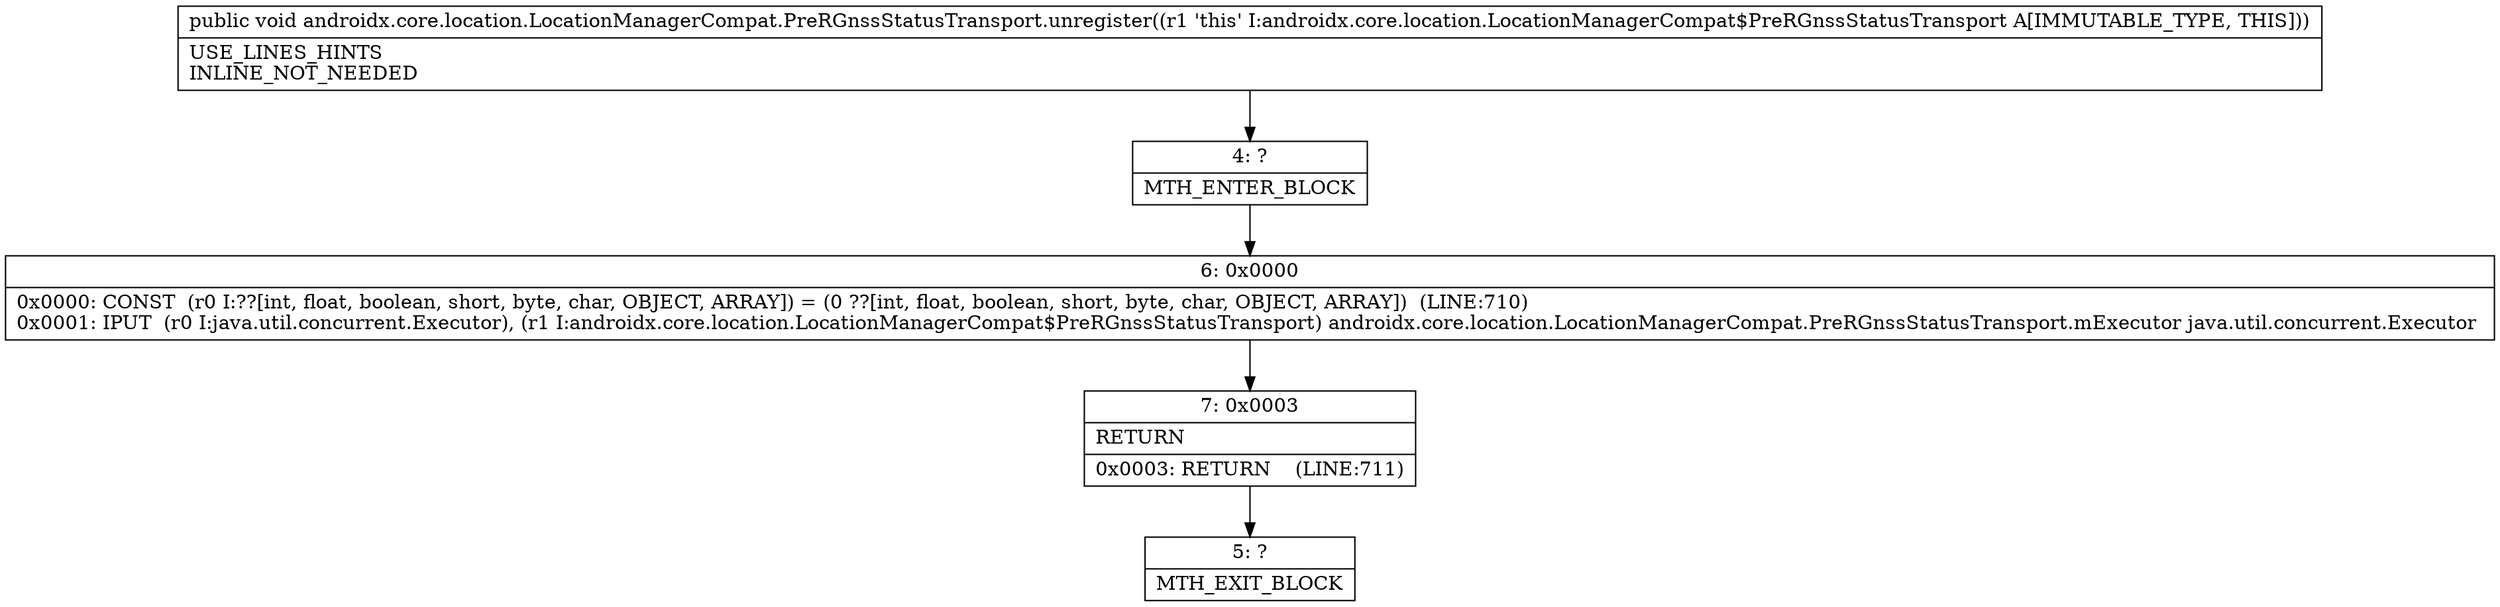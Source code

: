 digraph "CFG forandroidx.core.location.LocationManagerCompat.PreRGnssStatusTransport.unregister()V" {
Node_4 [shape=record,label="{4\:\ ?|MTH_ENTER_BLOCK\l}"];
Node_6 [shape=record,label="{6\:\ 0x0000|0x0000: CONST  (r0 I:??[int, float, boolean, short, byte, char, OBJECT, ARRAY]) = (0 ??[int, float, boolean, short, byte, char, OBJECT, ARRAY])  (LINE:710)\l0x0001: IPUT  (r0 I:java.util.concurrent.Executor), (r1 I:androidx.core.location.LocationManagerCompat$PreRGnssStatusTransport) androidx.core.location.LocationManagerCompat.PreRGnssStatusTransport.mExecutor java.util.concurrent.Executor \l}"];
Node_7 [shape=record,label="{7\:\ 0x0003|RETURN\l|0x0003: RETURN    (LINE:711)\l}"];
Node_5 [shape=record,label="{5\:\ ?|MTH_EXIT_BLOCK\l}"];
MethodNode[shape=record,label="{public void androidx.core.location.LocationManagerCompat.PreRGnssStatusTransport.unregister((r1 'this' I:androidx.core.location.LocationManagerCompat$PreRGnssStatusTransport A[IMMUTABLE_TYPE, THIS]))  | USE_LINES_HINTS\lINLINE_NOT_NEEDED\l}"];
MethodNode -> Node_4;Node_4 -> Node_6;
Node_6 -> Node_7;
Node_7 -> Node_5;
}

